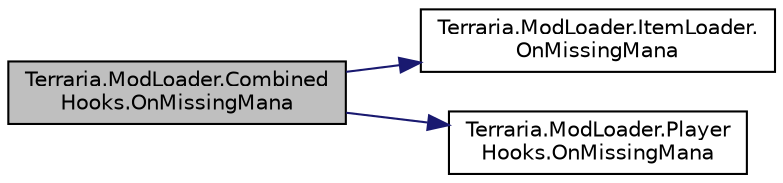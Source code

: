 digraph "Terraria.ModLoader.CombinedHooks.OnMissingMana"
{
  edge [fontname="Helvetica",fontsize="10",labelfontname="Helvetica",labelfontsize="10"];
  node [fontname="Helvetica",fontsize="10",shape=record];
  rankdir="LR";
  Node16 [label="Terraria.ModLoader.Combined\lHooks.OnMissingMana",height=0.2,width=0.4,color="black", fillcolor="grey75", style="filled", fontcolor="black"];
  Node16 -> Node17 [color="midnightblue",fontsize="10",style="solid",fontname="Helvetica"];
  Node17 [label="Terraria.ModLoader.ItemLoader.\lOnMissingMana",height=0.2,width=0.4,color="black", fillcolor="white", style="filled",URL="$class_terraria_1_1_mod_loader_1_1_item_loader.html#ab7ea3260fa0df18ac902245a06ef7e65",tooltip="Calls ModItem.OnMissingMana, then all GlobalItem.OnMissingMana hooks. "];
  Node16 -> Node18 [color="midnightblue",fontsize="10",style="solid",fontname="Helvetica"];
  Node18 [label="Terraria.ModLoader.Player\lHooks.OnMissingMana",height=0.2,width=0.4,color="black", fillcolor="white", style="filled",URL="$class_terraria_1_1_mod_loader_1_1_player_hooks.html#af1d13d95436bc3a6968c52c70ffdeed9"];
}
